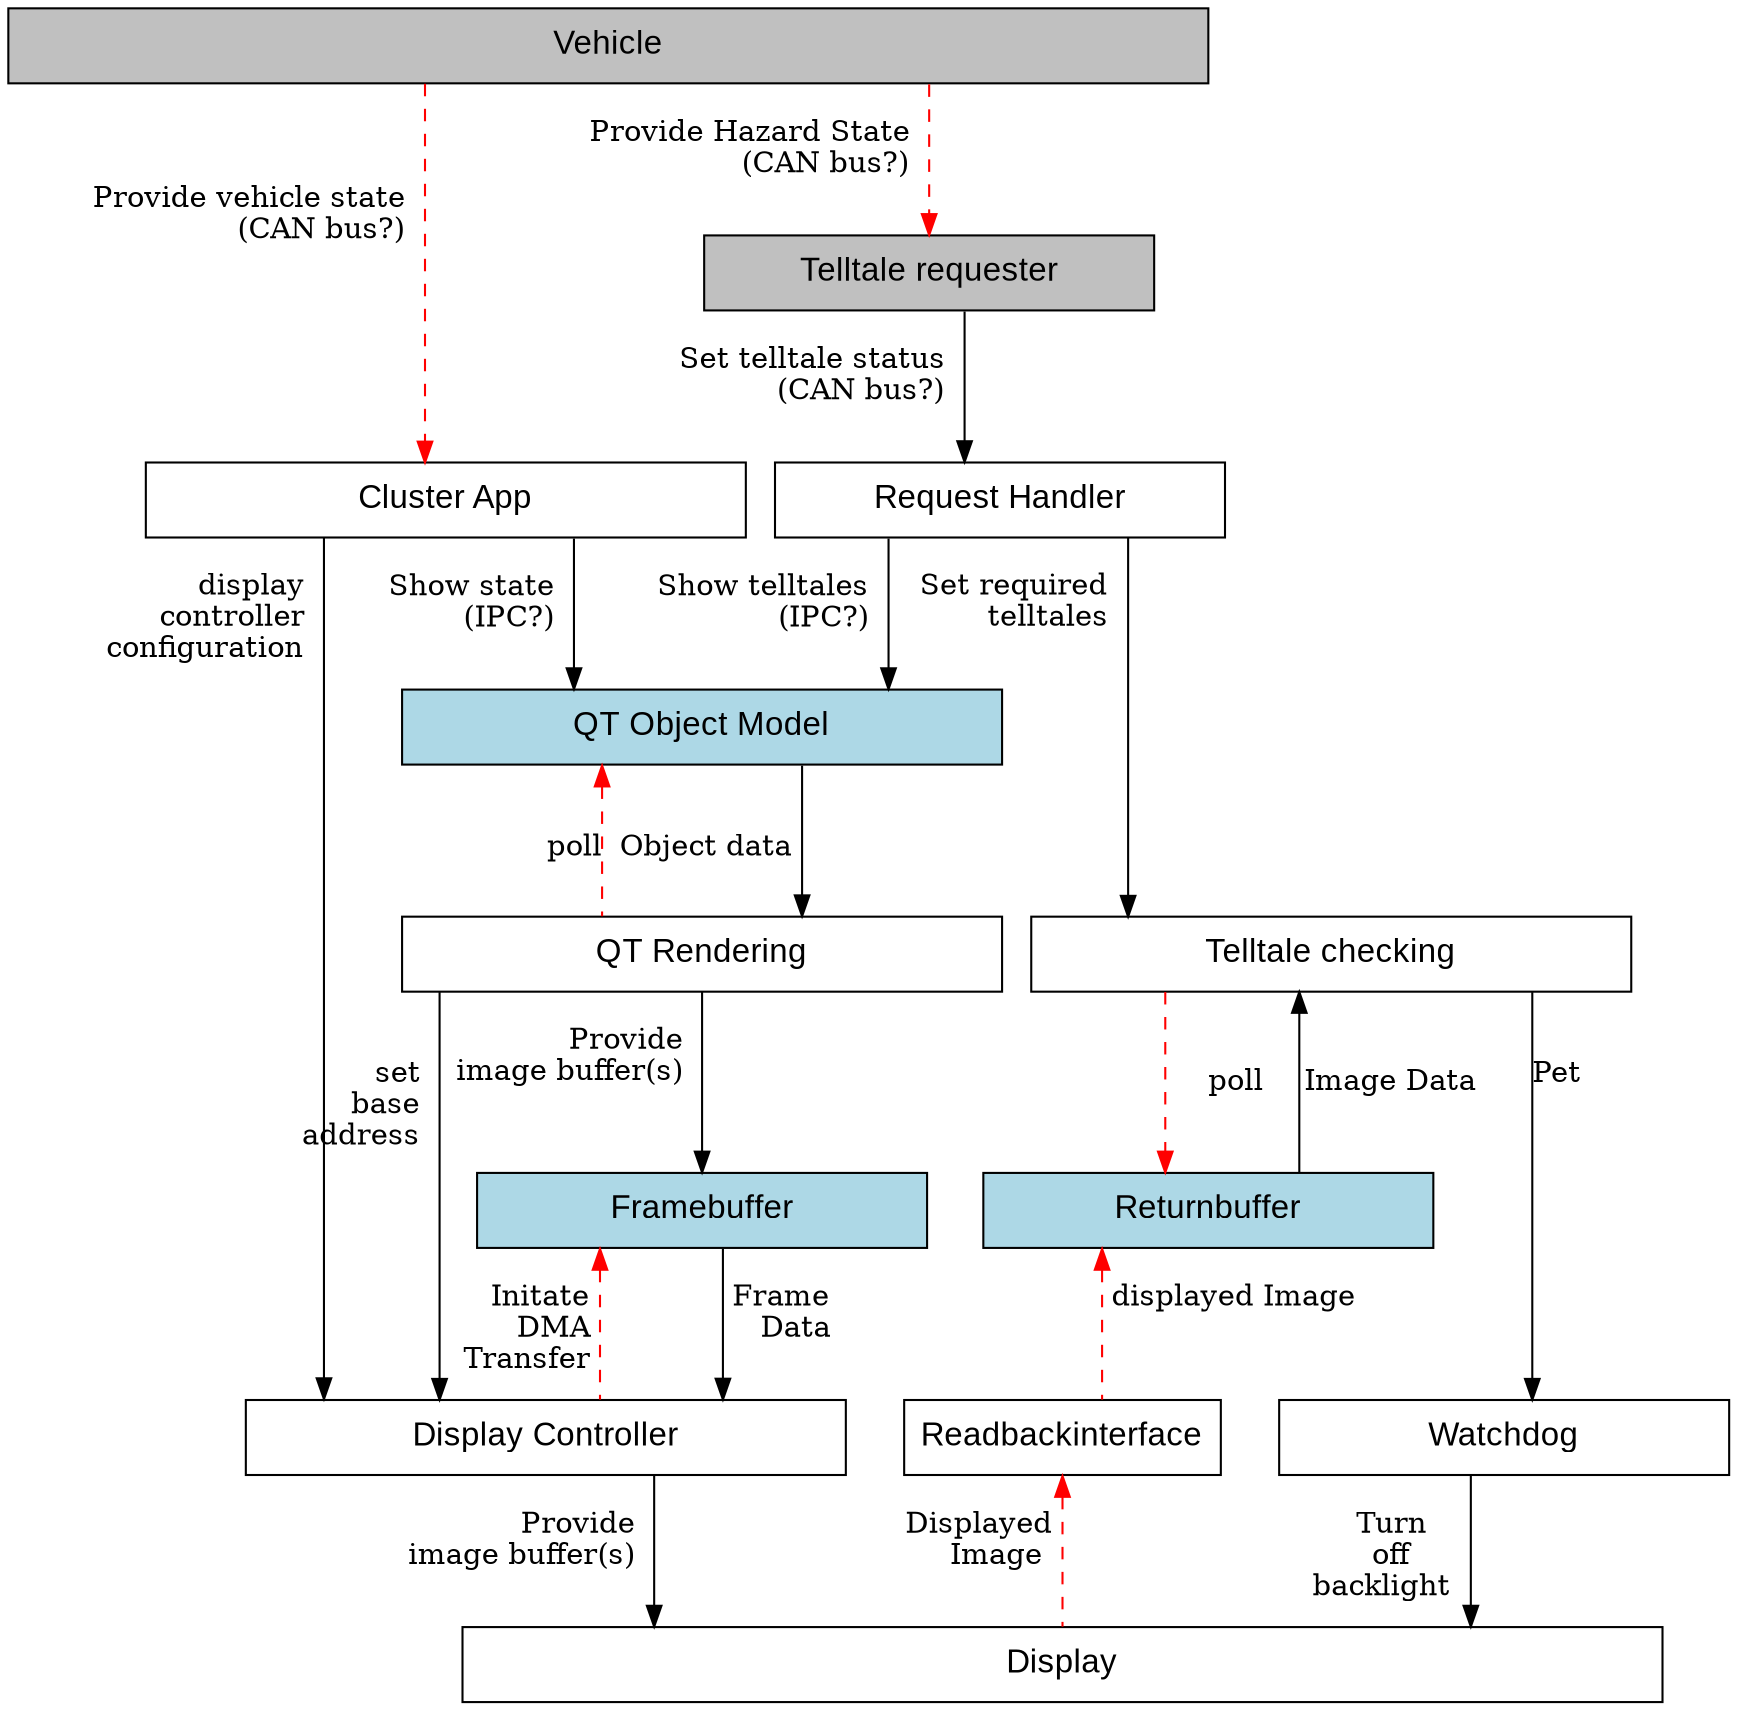 digraph G {

node [shape=box width=1 height=0.5 fontname=arial fontsize=16 style=filled fillcolor=white]
graph [splines=ortho ranksep=1 nodesep=0.2 fontname=arial fontsize=16 compound=true]

vehicle [label="Vehicle" width=8, fillcolor=gray]
cluster [label="Cluster App" width=4]
requester [label="Telltale requester" width=3, fillcolor=gray]
handler [label="Request Handler" width=3]
render_OM [label="QT Object Model" width=4,fillcolor=lightblue]
render [label="QT Rendering" width=4]
dControl [label="Display Controller" width=4]
framebuffer [label="Framebuffer" width=3,fillcolor=lightblue]
returnbuffer [label="Returnbuffer" width=3,fillcolor=lightblue]
display [label="Display" width=8]
check [label="Telltale checking" width=4]
readbackinterface [label="Readbackinterface",width=2]
watchdog [label="Watchdog" width=3]

vehicle -> cluster [taillabel="\r\r\r Provide vehicle state  \r(CAN bus?)  \r" style=dashed color=red]
vehicle -> requester [taillabel="\rProvide Hazard State  \r(CAN bus?)  \r" style=dashed color=red]
requester -> handler [taillabel="\rSet telltale status  \r(CAN bus?)  \r"]
cluster -> render_OM [taillabel="\rShow state  \r(IPC?)  \r" weight=2]
cluster ->  dControl [taillabel="\r display  \rcontroller  \r configuration  \r" weight=2]
handler -> check [taillabel="\r  Set required  \r telltales  \r"]
handler -> render_OM [taillabel="\rShow telltales  \r(IPC?)  \r"]
dControl -> display [taillabel="\rProvide  \rimage buffer(s)  \r"]
render -> framebuffer [taillabel="\rProvide  \rimage buffer(s)  \r"]
readbackinterface -> display [dir=back taillabel="\r Displayed \nImage  \r" style=dashed color=red]
check -> watchdog [taillabel="\r\rPet  \r"]
watchdog -> display [taillabel="\rTurn\noff\nbacklight  \r"]
framebuffer -> dControl [dir=back taillabel="\r Initate \rDMA \r Transfer \r" style=dashed color=red]
framebuffer -> dControl [taillabel="\r Frame  \r  Data  \r"]
render -> dControl [taillabel="\r\r  set  \r base  \raddress  \r"]

render_OM -> render [dir=back taillabel="\r\r poll" style=dashed color=red]
render_OM -> render [taillabel="\r\r Object data "]
check -> returnbuffer [color=red, style=dashed, label="poll"]
check -> returnbuffer [dir=back,label="Image Data"]
returnbuffer -> readbackinterface [dir=back, taillabel="\r displayed Image",color=red,style=dashed] 

{
// This construct only serves to force correct horizontal ordering...
rank=same
dControl -> readbackinterface -> watchdog [style=invis] 
}

}


